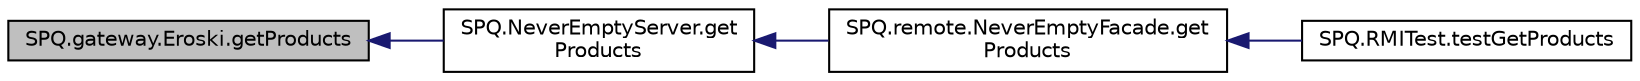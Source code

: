 digraph "SPQ.gateway.Eroski.getProducts"
{
  edge [fontname="Helvetica",fontsize="10",labelfontname="Helvetica",labelfontsize="10"];
  node [fontname="Helvetica",fontsize="10",shape=record];
  rankdir="LR";
  Node4 [label="SPQ.gateway.Eroski.getProducts",height=0.2,width=0.4,color="black", fillcolor="grey75", style="filled", fontcolor="black"];
  Node4 -> Node5 [dir="back",color="midnightblue",fontsize="10",style="solid",fontname="Helvetica"];
  Node5 [label="SPQ.NeverEmptyServer.get\lProducts",height=0.2,width=0.4,color="black", fillcolor="white", style="filled",URL="$class_s_p_q_1_1_never_empty_server.html#ad8c5a0afa259c6b8bcc2eb2444742ca2"];
  Node5 -> Node6 [dir="back",color="midnightblue",fontsize="10",style="solid",fontname="Helvetica"];
  Node6 [label="SPQ.remote.NeverEmptyFacade.get\lProducts",height=0.2,width=0.4,color="black", fillcolor="white", style="filled",URL="$class_s_p_q_1_1remote_1_1_never_empty_facade.html#a4c8bdeeb3d2c3eb2c28aec1043e9274f"];
  Node6 -> Node7 [dir="back",color="midnightblue",fontsize="10",style="solid",fontname="Helvetica"];
  Node7 [label="SPQ.RMITest.testGetProducts",height=0.2,width=0.4,color="black", fillcolor="white", style="filled",URL="$class_s_p_q_1_1_r_m_i_test.html#afd1616ccf97ef054e05f3ca90d22753e"];
}
